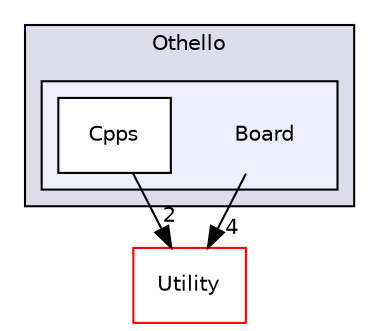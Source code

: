 digraph "/Users/itoutomohiko/Documents/SourceTree/OthelloTest/Othello/Board" {
  compound=true
  node [ fontsize="10", fontname="Helvetica"];
  edge [ labelfontsize="10", labelfontname="Helvetica"];
  subgraph clusterdir_e036d5bcb7286741379924190fa1a3a0 {
    graph [ bgcolor="#ddddee", pencolor="black", label="Othello" fontname="Helvetica", fontsize="10", URL="dir_e036d5bcb7286741379924190fa1a3a0.html"]
  subgraph clusterdir_2637779b78a37eec555f7dff62455e5c {
    graph [ bgcolor="#eeeeff", pencolor="black", label="" URL="dir_2637779b78a37eec555f7dff62455e5c.html"];
    dir_2637779b78a37eec555f7dff62455e5c [shape=plaintext label="Board"];
    dir_d5ea13e63079b0e415531bc67aea0bcf [shape=box label="Cpps" color="black" fillcolor="white" style="filled" URL="dir_d5ea13e63079b0e415531bc67aea0bcf.html"];
  }
  }
  dir_efb4715db9a71e22aea1c5cec602224d [shape=box label="Utility" fillcolor="white" style="filled" color="red" URL="dir_efb4715db9a71e22aea1c5cec602224d.html"];
  dir_d5ea13e63079b0e415531bc67aea0bcf->dir_efb4715db9a71e22aea1c5cec602224d [headlabel="2", labeldistance=1.5 headhref="dir_000003_000005.html"];
  dir_2637779b78a37eec555f7dff62455e5c->dir_efb4715db9a71e22aea1c5cec602224d [headlabel="4", labeldistance=1.5 headhref="dir_000002_000005.html"];
}
